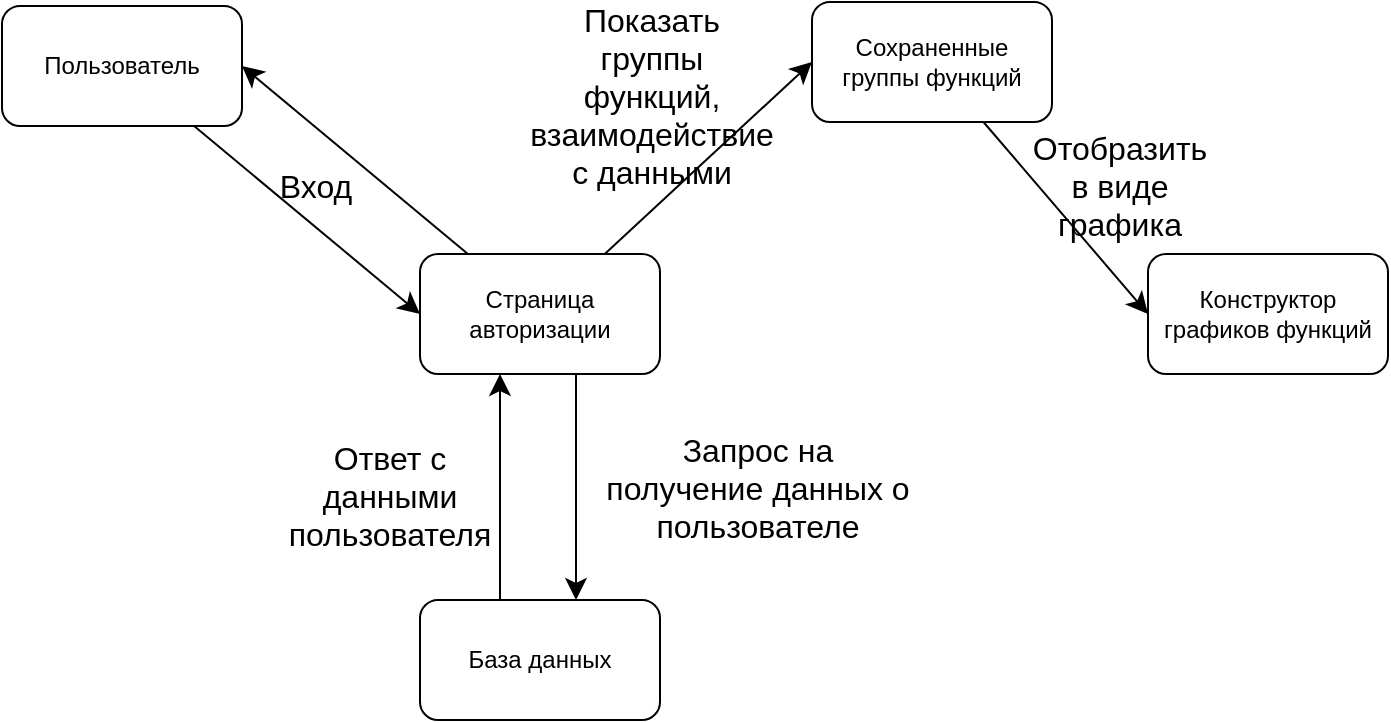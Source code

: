 <mxfile version="24.0.6" type="device">
  <diagram name="Страница — 1" id="1dEPxF501sdDGIORg-b8">
    <mxGraphModel dx="1128" dy="683" grid="0" gridSize="10" guides="1" tooltips="1" connect="1" arrows="1" fold="1" page="0" pageScale="1" pageWidth="827" pageHeight="1169" math="0" shadow="0">
      <root>
        <mxCell id="0" />
        <mxCell id="1" parent="0" />
        <mxCell id="2wKMQ4-k4NUyG_zGOmCg-4" style="edgeStyle=none;curved=1;rounded=0;orthogonalLoop=1;jettySize=auto;html=1;entryX=0;entryY=0.5;entryDx=0;entryDy=0;fontSize=12;startSize=8;endSize=8;" edge="1" parent="1" source="2wKMQ4-k4NUyG_zGOmCg-1" target="2wKMQ4-k4NUyG_zGOmCg-3">
          <mxGeometry relative="1" as="geometry" />
        </mxCell>
        <mxCell id="2wKMQ4-k4NUyG_zGOmCg-1" value="Пользователь" style="rounded=1;whiteSpace=wrap;html=1;" vertex="1" parent="1">
          <mxGeometry x="-53" y="76" width="120" height="60" as="geometry" />
        </mxCell>
        <mxCell id="2wKMQ4-k4NUyG_zGOmCg-9" style="edgeStyle=none;curved=1;rounded=0;orthogonalLoop=1;jettySize=auto;html=1;entryX=0;entryY=0.5;entryDx=0;entryDy=0;fontSize=12;startSize=8;endSize=8;" edge="1" parent="1" source="2wKMQ4-k4NUyG_zGOmCg-2" target="2wKMQ4-k4NUyG_zGOmCg-8">
          <mxGeometry relative="1" as="geometry" />
        </mxCell>
        <mxCell id="2wKMQ4-k4NUyG_zGOmCg-2" value="Сохраненные группы функций" style="rounded=1;whiteSpace=wrap;html=1;" vertex="1" parent="1">
          <mxGeometry x="352" y="74" width="120" height="60" as="geometry" />
        </mxCell>
        <mxCell id="2wKMQ4-k4NUyG_zGOmCg-6" style="edgeStyle=none;curved=1;rounded=0;orthogonalLoop=1;jettySize=auto;html=1;entryX=0;entryY=0.5;entryDx=0;entryDy=0;fontSize=12;startSize=8;endSize=8;" edge="1" parent="1" source="2wKMQ4-k4NUyG_zGOmCg-3" target="2wKMQ4-k4NUyG_zGOmCg-2">
          <mxGeometry relative="1" as="geometry" />
        </mxCell>
        <mxCell id="2wKMQ4-k4NUyG_zGOmCg-11" style="edgeStyle=none;curved=1;rounded=0;orthogonalLoop=1;jettySize=auto;html=1;fontSize=12;startSize=8;endSize=8;" edge="1" parent="1">
          <mxGeometry relative="1" as="geometry">
            <mxPoint x="234" y="260" as="sourcePoint" />
            <mxPoint x="234" y="373" as="targetPoint" />
          </mxGeometry>
        </mxCell>
        <mxCell id="2wKMQ4-k4NUyG_zGOmCg-14" style="edgeStyle=none;curved=1;rounded=0;orthogonalLoop=1;jettySize=auto;html=1;entryX=1;entryY=0.5;entryDx=0;entryDy=0;fontSize=12;startSize=8;endSize=8;" edge="1" parent="1" source="2wKMQ4-k4NUyG_zGOmCg-3" target="2wKMQ4-k4NUyG_zGOmCg-1">
          <mxGeometry relative="1" as="geometry" />
        </mxCell>
        <mxCell id="2wKMQ4-k4NUyG_zGOmCg-3" value="Страница авторизации" style="rounded=1;whiteSpace=wrap;html=1;" vertex="1" parent="1">
          <mxGeometry x="156" y="200" width="120" height="60" as="geometry" />
        </mxCell>
        <mxCell id="2wKMQ4-k4NUyG_zGOmCg-7" style="edgeStyle=none;curved=1;rounded=0;orthogonalLoop=1;jettySize=auto;html=1;fontSize=12;startSize=8;endSize=8;" edge="1" parent="1">
          <mxGeometry relative="1" as="geometry">
            <mxPoint x="196" y="373" as="sourcePoint" />
            <mxPoint x="196" y="260" as="targetPoint" />
          </mxGeometry>
        </mxCell>
        <mxCell id="2wKMQ4-k4NUyG_zGOmCg-5" value="База данных" style="rounded=1;whiteSpace=wrap;html=1;" vertex="1" parent="1">
          <mxGeometry x="156" y="373" width="120" height="60" as="geometry" />
        </mxCell>
        <mxCell id="2wKMQ4-k4NUyG_zGOmCg-8" value="Конструктор графиков функций" style="rounded=1;whiteSpace=wrap;html=1;" vertex="1" parent="1">
          <mxGeometry x="520" y="200" width="120" height="60" as="geometry" />
        </mxCell>
        <mxCell id="2wKMQ4-k4NUyG_zGOmCg-10" value="Вход" style="text;html=1;align=center;verticalAlign=middle;whiteSpace=wrap;rounded=0;fontSize=16;" vertex="1" parent="1">
          <mxGeometry x="74" y="151" width="60" height="30" as="geometry" />
        </mxCell>
        <mxCell id="2wKMQ4-k4NUyG_zGOmCg-12" value="Запрос на получение данных о пользователе" style="text;html=1;align=center;verticalAlign=middle;whiteSpace=wrap;rounded=0;fontSize=16;" vertex="1" parent="1">
          <mxGeometry x="246" y="302" width="158" height="30" as="geometry" />
        </mxCell>
        <mxCell id="2wKMQ4-k4NUyG_zGOmCg-13" value="Ответ с данными пользователя" style="text;html=1;align=center;verticalAlign=middle;whiteSpace=wrap;rounded=0;fontSize=16;" vertex="1" parent="1">
          <mxGeometry x="111" y="306" width="60" height="30" as="geometry" />
        </mxCell>
        <mxCell id="2wKMQ4-k4NUyG_zGOmCg-15" value="Показать группы функций, взаимодействие с данными" style="text;html=1;align=center;verticalAlign=middle;whiteSpace=wrap;rounded=0;fontSize=16;" vertex="1" parent="1">
          <mxGeometry x="242" y="106" width="60" height="30" as="geometry" />
        </mxCell>
        <mxCell id="2wKMQ4-k4NUyG_zGOmCg-16" value="Отобразить в виде графика" style="text;html=1;align=center;verticalAlign=middle;whiteSpace=wrap;rounded=0;fontSize=16;" vertex="1" parent="1">
          <mxGeometry x="476" y="151" width="60" height="30" as="geometry" />
        </mxCell>
      </root>
    </mxGraphModel>
  </diagram>
</mxfile>
